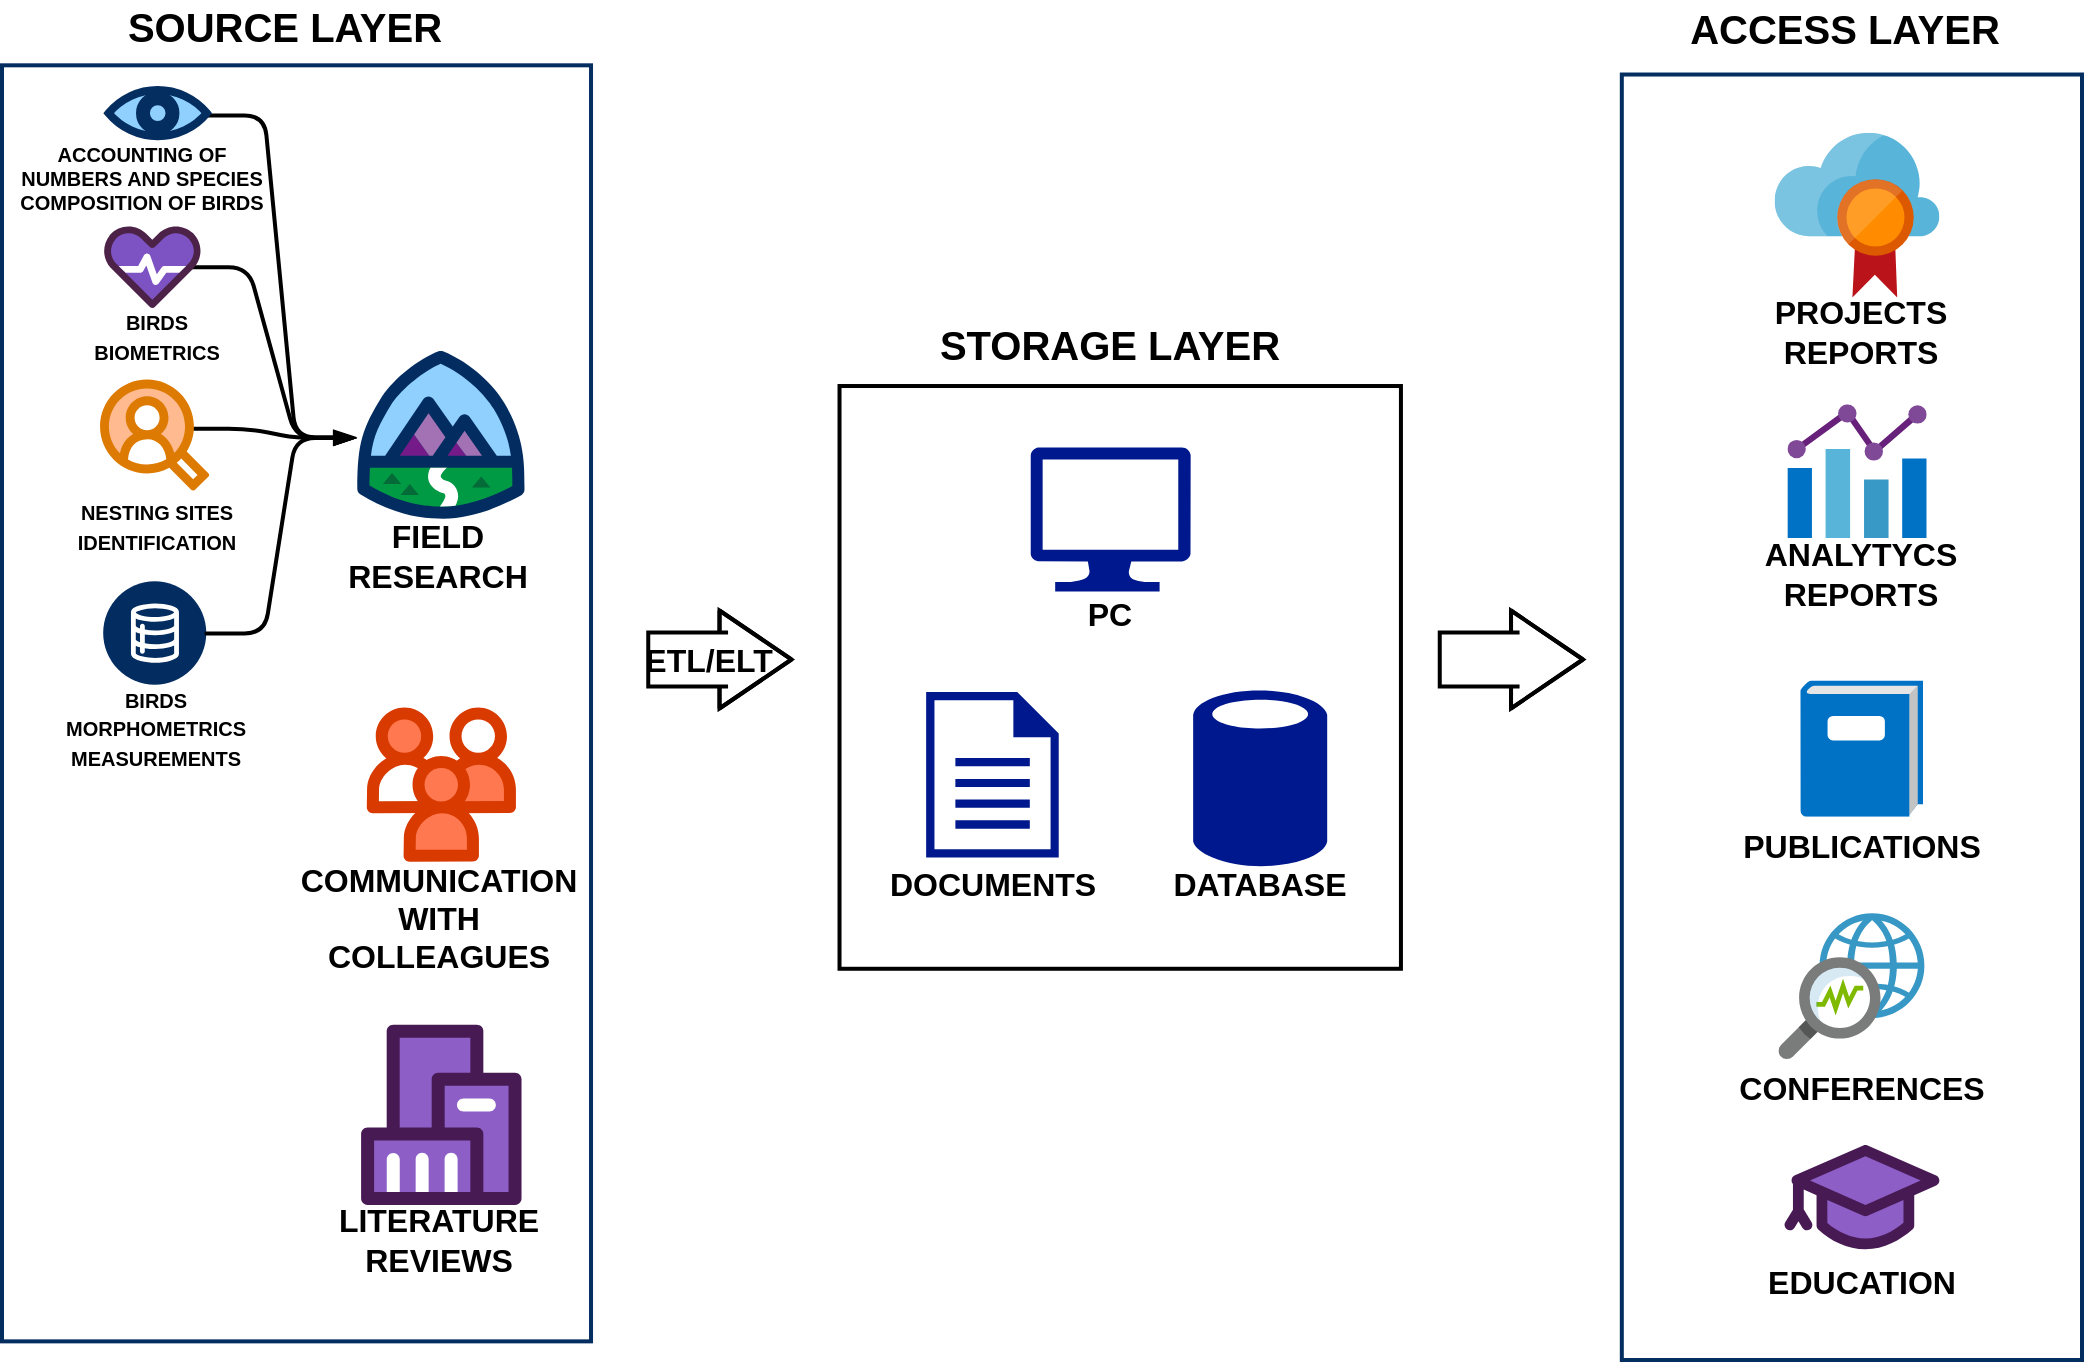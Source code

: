 <mxfile version="24.5.1" type="device">
  <diagram name="Страница — 1" id="TXNu3GUkeqNnDBEirAWe">
    <mxGraphModel dx="1114" dy="805" grid="1" gridSize="10" guides="1" tooltips="1" connect="1" arrows="1" fold="1" page="1" pageScale="1" pageWidth="1169" pageHeight="827" math="0" shadow="0">
      <root>
        <mxCell id="0" />
        <mxCell id="1" parent="0" />
        <mxCell id="V4rfe2tWnRE6PDT2mExF-47" value="" style="group;strokeWidth=2;strokeColor=default;fillColor=default;container=0;" vertex="1" connectable="0" parent="1">
          <mxGeometry x="528.761" y="253.008" width="280.708" height="291.375" as="geometry" />
        </mxCell>
        <mxCell id="V4rfe2tWnRE6PDT2mExF-48" value="&lt;b&gt;&lt;font style=&quot;font-size: 20px;&quot;&gt;STORAGE LAYER&lt;/font&gt;&lt;/b&gt;" style="text;html=1;align=center;verticalAlign=middle;whiteSpace=wrap;rounded=0;" vertex="1" parent="1">
          <mxGeometry x="575.524" y="217.997" width="176.424" height="27.949" as="geometry" />
        </mxCell>
        <mxCell id="V4rfe2tWnRE6PDT2mExF-57" value="" style="group" vertex="1" connectable="0" parent="1">
          <mxGeometry x="441.327" y="414.904" width="73.628" height="17.699" as="geometry" />
        </mxCell>
        <mxCell id="V4rfe2tWnRE6PDT2mExF-38" value="&lt;b&gt;&lt;font style=&quot;font-size: 16px;&quot;&gt;ETL/ELT&lt;/font&gt;&lt;/b&gt;" style="text;html=1;align=center;verticalAlign=middle;whiteSpace=wrap;rounded=0;" vertex="1" parent="V4rfe2tWnRE6PDT2mExF-57">
          <mxGeometry x="-1.943" y="-33.534" width="49.086" height="17.699" as="geometry" />
        </mxCell>
        <mxCell id="V4rfe2tWnRE6PDT2mExF-36" value="" style="endArrow=block;html=1;rounded=0;shape=flexArrow;width=26;endSize=11.33;strokeWidth=2;" edge="1" parent="1">
          <mxGeometry width="50" height="50" relative="1" as="geometry">
            <mxPoint x="432.124" y="389.753" as="sourcePoint" />
            <mxPoint x="505.752" y="389.753" as="targetPoint" />
            <Array as="points">
              <mxPoint x="473.029" y="389.753" />
            </Array>
          </mxGeometry>
        </mxCell>
        <mxCell id="V4rfe2tWnRE6PDT2mExF-4" value="" style="whiteSpace=wrap;html=1;imageAspect=1;absoluteArcSize=0;strokeColor=#042d60;strokeWidth=2;movable=1;resizable=1;rotatable=1;deletable=1;editable=1;locked=0;connectable=1;" vertex="1" parent="1">
          <mxGeometry x="110" y="92.66" width="294.513" height="638.025" as="geometry" />
        </mxCell>
        <mxCell id="V4rfe2tWnRE6PDT2mExF-5" value="&lt;b&gt;&lt;font style=&quot;font-size: 20px;&quot;&gt;SOURCE LAYER&lt;/font&gt;&lt;/b&gt;" style="text;html=1;align=center;verticalAlign=middle;whiteSpace=wrap;rounded=0;" vertex="1" parent="1">
          <mxGeometry x="169.429" y="60" width="165.003" height="25.19" as="geometry" />
        </mxCell>
        <mxCell id="V4rfe2tWnRE6PDT2mExF-10" value="" style="verticalLabelPosition=bottom;aspect=fixed;html=1;shape=mxgraph.salesforce.learning;" vertex="1" parent="1">
          <mxGeometry x="287.549" y="235.376" width="83.979" height="83.979" as="geometry" />
        </mxCell>
        <mxCell id="V4rfe2tWnRE6PDT2mExF-11" value="&lt;b&gt;&lt;font style=&quot;font-size: 16px;&quot;&gt;FIELD RESEARCH&lt;/font&gt;&lt;/b&gt;" style="text;html=1;align=center;verticalAlign=middle;whiteSpace=wrap;rounded=0;" vertex="1" parent="1">
          <mxGeometry x="292.243" y="325.456" width="71.525" height="25.185" as="geometry" />
        </mxCell>
        <mxCell id="V4rfe2tWnRE6PDT2mExF-12" value="&lt;b&gt;ACCOUNTING OF NUMBERS AND SPECIES COMPOSITION OF BIRDS&lt;/b&gt;" style="text;html=1;align=center;verticalAlign=middle;whiteSpace=wrap;rounded=0;fontSize=10;" vertex="1" parent="1">
          <mxGeometry x="112" y="125.73" width="136.44" height="45.85" as="geometry" />
        </mxCell>
        <mxCell id="V4rfe2tWnRE6PDT2mExF-13" value="" style="edgeStyle=entityRelationEdgeStyle;fontSize=12;html=1;endArrow=blockThin;endFill=1;startArrow=none;rounded=1;startFill=0;curved=0;strokeWidth=2;entryX=-0.011;entryY=0.507;entryDx=0;entryDy=0;entryPerimeter=0;exitX=0.971;exitY=0.621;exitDx=0;exitDy=0;exitPerimeter=0;" edge="1" parent="1">
          <mxGeometry width="60" height="60" relative="1" as="geometry">
            <mxPoint x="211.252" y="117.752" as="sourcePoint" />
            <mxPoint x="286.731" y="278.687" as="targetPoint" />
            <Array as="points">
              <mxPoint x="286.708" y="285.747" />
            </Array>
          </mxGeometry>
        </mxCell>
        <mxCell id="V4rfe2tWnRE6PDT2mExF-14" value="" style="html=1;verticalLabelPosition=bottom;align=center;labelBackgroundColor=#ffffff;verticalAlign=top;strokeWidth=4;strokeColor=#042d60;shadow=0;dashed=0;shape=mxgraph.ios7.icons.eye;fillColor=#90d0fe;fillStyle=auto;aspect=fixed;gradientColor=none;" vertex="1" parent="1">
          <mxGeometry x="163.278" y="105.021" width="49.159" height="23.104" as="geometry" />
        </mxCell>
        <mxCell id="V4rfe2tWnRE6PDT2mExF-17" value="&lt;b&gt;&lt;font style=&quot;font-size: 10px;&quot;&gt;BIRDS BIOMETRICS&lt;/font&gt;&lt;/b&gt;" style="text;html=1;align=center;verticalAlign=middle;whiteSpace=wrap;rounded=0;" vertex="1" parent="1">
          <mxGeometry x="157.476" y="214.917" width="61.006" height="25.185" as="geometry" />
        </mxCell>
        <mxCell id="V4rfe2tWnRE6PDT2mExF-21" value="&lt;b&gt;&lt;font style=&quot;font-size: 10px;&quot;&gt;NESTING SITES IDENTIFICATION&lt;/font&gt;&lt;/b&gt;" style="text;html=1;align=center;verticalAlign=middle;whiteSpace=wrap;rounded=0;" vertex="1" parent="1">
          <mxGeometry x="154.32" y="310.089" width="67.317" height="25.185" as="geometry" />
        </mxCell>
        <mxCell id="V4rfe2tWnRE6PDT2mExF-22" value="" style="verticalLabelPosition=bottom;aspect=fixed;html=1;shape=mxgraph.salesforce.data2;" vertex="1" parent="1">
          <mxGeometry x="160.488" y="350.64" width="51.739" height="51.739" as="geometry" />
        </mxCell>
        <mxCell id="V4rfe2tWnRE6PDT2mExF-23" value="&lt;b&gt;&lt;font style=&quot;font-size: 10px;&quot;&gt;BIRDS MORPHOMETRICS MEASUREMENTS&lt;/font&gt;&lt;/b&gt;" style="text;html=1;align=center;verticalAlign=middle;whiteSpace=wrap;rounded=0;" vertex="1" parent="1">
          <mxGeometry x="142.521" y="403.268" width="87.933" height="41.975" as="geometry" />
        </mxCell>
        <mxCell id="V4rfe2tWnRE6PDT2mExF-25" value="" style="edgeStyle=entityRelationEdgeStyle;fontSize=12;html=1;endArrow=blockThin;endFill=1;startArrow=none;rounded=1;startFill=0;curved=0;strokeWidth=2;exitX=0.858;exitY=0.516;exitDx=0;exitDy=0;exitPerimeter=0;entryX=-0.001;entryY=0.488;entryDx=0;entryDy=0;entryPerimeter=0;" edge="1" parent="1" source="V4rfe2tWnRE6PDT2mExF-16">
          <mxGeometry width="60" height="60" relative="1" as="geometry">
            <mxPoint x="214.359" y="222.782" as="sourcePoint" />
            <mxPoint x="286.732" y="279.047" as="targetPoint" />
            <Array as="points">
              <mxPoint x="294.281" y="295.821" />
            </Array>
          </mxGeometry>
        </mxCell>
        <mxCell id="V4rfe2tWnRE6PDT2mExF-26" value="" style="edgeStyle=entityRelationEdgeStyle;fontSize=12;html=1;endArrow=blockThin;endFill=1;startArrow=none;rounded=1;startFill=0;curved=0;strokeWidth=2;exitX=0.809;exitY=0.441;exitDx=0;exitDy=0;exitPerimeter=0;" edge="1" parent="1" source="V4rfe2tWnRE6PDT2mExF-20">
          <mxGeometry width="60" height="60" relative="1" as="geometry">
            <mxPoint x="210.964" y="305.039" as="sourcePoint" />
            <mxPoint x="286.708" y="279.031" as="targetPoint" />
            <Array as="points">
              <mxPoint x="337.196" y="369.697" />
            </Array>
          </mxGeometry>
        </mxCell>
        <mxCell id="V4rfe2tWnRE6PDT2mExF-27" value="" style="edgeStyle=entityRelationEdgeStyle;fontSize=12;html=1;endArrow=blockThin;endFill=1;startArrow=none;rounded=1;startFill=0;curved=0;strokeWidth=2;entryX=-0.06;entryY=0.488;entryDx=0;entryDy=0;entryPerimeter=0;exitX=0.985;exitY=0.504;exitDx=0;exitDy=0;exitPerimeter=0;" edge="1" parent="1" source="V4rfe2tWnRE6PDT2mExF-22">
          <mxGeometry width="60" height="60" relative="1" as="geometry">
            <mxPoint x="219.391" y="405.796" as="sourcePoint" />
            <mxPoint x="286.705" y="279.047" as="targetPoint" />
            <Array as="points">
              <mxPoint x="316.159" y="312.611" />
            </Array>
          </mxGeometry>
        </mxCell>
        <mxCell id="V4rfe2tWnRE6PDT2mExF-20" value="" style="verticalLabelPosition=bottom;aspect=fixed;html=1;shape=mxgraph.salesforce.marketing;" vertex="1" parent="1">
          <mxGeometry x="158.492" y="249.752" width="55.713" height="55.713" as="geometry" />
        </mxCell>
        <mxCell id="V4rfe2tWnRE6PDT2mExF-16" value="" style="verticalLabelPosition=bottom;aspect=fixed;html=1;shape=mxgraph.salesforce.health;" vertex="1" parent="1">
          <mxGeometry x="159.744" y="171.58" width="50.715" height="42.604" as="geometry" />
        </mxCell>
        <mxCell id="V4rfe2tWnRE6PDT2mExF-29" value="" style="verticalLabelPosition=bottom;aspect=fixed;html=1;shape=mxgraph.salesforce.employees;" vertex="1" parent="1">
          <mxGeometry x="292.245" y="413.708" width="74.844" height="77.162" as="geometry" />
        </mxCell>
        <mxCell id="V4rfe2tWnRE6PDT2mExF-31" value="&lt;font style=&quot;font-size: 16px;&quot;&gt;&lt;b&gt;COMMUNICATION WITH COLLEAGUES&lt;/b&gt;&lt;/font&gt;" style="text;html=1;align=center;verticalAlign=middle;whiteSpace=wrap;rounded=0;" vertex="1" parent="1">
          <mxGeometry x="260.688" y="502.463" width="134.635" height="33.58" as="geometry" />
        </mxCell>
        <mxCell id="V4rfe2tWnRE6PDT2mExF-33" value="" style="verticalLabelPosition=bottom;aspect=fixed;html=1;shape=mxgraph.salesforce.industries;" vertex="1" parent="1">
          <mxGeometry x="289.549" y="572.326" width="80.21" height="90.124" as="geometry" />
        </mxCell>
        <mxCell id="V4rfe2tWnRE6PDT2mExF-34" value="&lt;b&gt;&lt;font style=&quot;font-size: 16px;&quot;&gt;LITERATURE REVIEWS&lt;/font&gt;&lt;/b&gt;" style="text;html=1;align=center;verticalAlign=middle;whiteSpace=wrap;rounded=0;" vertex="1" parent="1">
          <mxGeometry x="277.518" y="664.003" width="100.976" height="32.741" as="geometry" />
        </mxCell>
        <mxCell id="V4rfe2tWnRE6PDT2mExF-76" value="" style="group" vertex="1" connectable="0" parent="1">
          <mxGeometry x="560.07" y="283.64" width="218.085" height="230.106" as="geometry" />
        </mxCell>
        <mxCell id="V4rfe2tWnRE6PDT2mExF-41" value="" style="sketch=0;aspect=fixed;pointerEvents=1;shadow=0;dashed=0;html=1;strokeColor=none;labelPosition=center;verticalLabelPosition=bottom;verticalAlign=top;align=center;fillColor=#00188D;shape=mxgraph.mscae.enterprise.database_generic" vertex="1" parent="V4rfe2tWnRE6PDT2mExF-76">
          <mxGeometry x="145.51" y="120.347" width="67.016" height="90.563" as="geometry" />
        </mxCell>
        <mxCell id="V4rfe2tWnRE6PDT2mExF-42" value="" style="sketch=0;aspect=fixed;pointerEvents=1;shadow=0;dashed=0;html=1;strokeColor=none;labelPosition=center;verticalLabelPosition=bottom;verticalAlign=top;align=center;fillColor=#00188D;shape=mxgraph.mscae.enterprise.document" vertex="1" parent="V4rfe2tWnRE6PDT2mExF-76">
          <mxGeometry x="12.005" y="122.307" width="66.284" height="82.855" as="geometry" />
        </mxCell>
        <mxCell id="V4rfe2tWnRE6PDT2mExF-43" value="" style="sketch=0;aspect=fixed;pointerEvents=1;shadow=0;dashed=0;html=1;strokeColor=none;labelPosition=center;verticalLabelPosition=bottom;verticalAlign=top;align=center;fillColor=#00188D;shape=mxgraph.azure.computer" vertex="1" parent="V4rfe2tWnRE6PDT2mExF-76">
          <mxGeometry x="64.185" width="80.073" height="72.065" as="geometry" />
        </mxCell>
        <mxCell id="V4rfe2tWnRE6PDT2mExF-44" value="&lt;b&gt;&lt;font style=&quot;font-size: 16px;&quot;&gt;PC&lt;/font&gt;&lt;/b&gt;" style="text;html=1;align=center;verticalAlign=middle;whiteSpace=wrap;rounded=0;" vertex="1" parent="V4rfe2tWnRE6PDT2mExF-76">
          <mxGeometry x="80.363" y="71.208" width="48.121" height="23.521" as="geometry" />
        </mxCell>
        <mxCell id="V4rfe2tWnRE6PDT2mExF-45" value="&lt;b&gt;&lt;font style=&quot;font-size: 16px;&quot;&gt;DATABASE&lt;/font&gt;&lt;/b&gt;" style="text;html=1;align=center;verticalAlign=middle;whiteSpace=wrap;rounded=0;" vertex="1" parent="V4rfe2tWnRE6PDT2mExF-76">
          <mxGeometry x="140.289" y="206.586" width="77.796" height="23.521" as="geometry" />
        </mxCell>
        <mxCell id="V4rfe2tWnRE6PDT2mExF-46" value="&lt;b&gt;&lt;font style=&quot;font-size: 16px;&quot;&gt;DOCUMENTS&lt;/font&gt;&lt;/b&gt;" style="text;html=1;align=center;verticalAlign=middle;whiteSpace=wrap;rounded=0;" vertex="1" parent="V4rfe2tWnRE6PDT2mExF-76">
          <mxGeometry y="206.586" width="90.629" height="23.521" as="geometry" />
        </mxCell>
        <mxCell id="V4rfe2tWnRE6PDT2mExF-77" value="" style="group" vertex="1" connectable="0" parent="1">
          <mxGeometry x="919.912" y="60" width="230.088" height="680" as="geometry" />
        </mxCell>
        <mxCell id="V4rfe2tWnRE6PDT2mExF-54" value="" style="whiteSpace=wrap;html=1;imageAspect=1;absoluteArcSize=0;strokeColor=#042d60;strokeWidth=2;" vertex="1" parent="V4rfe2tWnRE6PDT2mExF-77">
          <mxGeometry y="37.26" width="230.088" height="642.74" as="geometry" />
        </mxCell>
        <mxCell id="V4rfe2tWnRE6PDT2mExF-55" value="&lt;b&gt;&lt;font style=&quot;font-size: 20px;&quot;&gt;ACCESS LAYER&lt;/font&gt;&lt;/b&gt;" style="text;html=1;align=center;verticalAlign=middle;whiteSpace=wrap;rounded=0;" vertex="1" parent="V4rfe2tWnRE6PDT2mExF-77">
          <mxGeometry x="30" width="163.27" height="27.95" as="geometry" />
        </mxCell>
        <mxCell id="V4rfe2tWnRE6PDT2mExF-66" value="" style="image;sketch=0;aspect=fixed;html=1;points=[];align=center;fontSize=12;image=img/lib/mscae/Advisor.svg;" vertex="1" parent="V4rfe2tWnRE6PDT2mExF-77">
          <mxGeometry x="76.389" y="66.342" width="82.416" height="82.416" as="geometry" />
        </mxCell>
        <mxCell id="V4rfe2tWnRE6PDT2mExF-67" value="" style="image;sketch=0;aspect=fixed;html=1;points=[];align=center;fontSize=12;image=img/lib/mscae/Log.svg;" vertex="1" parent="V4rfe2tWnRE6PDT2mExF-77">
          <mxGeometry x="89.228" y="340.205" width="61.4" height="68.222" as="geometry" />
        </mxCell>
        <mxCell id="V4rfe2tWnRE6PDT2mExF-68" value="" style="image;sketch=0;aspect=fixed;html=1;points=[];align=center;fontSize=12;image=img/lib/mscae/Chart.svg;" vertex="1" parent="V4rfe2tWnRE6PDT2mExF-77">
          <mxGeometry x="82.804" y="202.137" width="69.642" height="66.849" as="geometry" />
        </mxCell>
        <mxCell id="V4rfe2tWnRE6PDT2mExF-69" value="" style="image;sketch=0;aspect=fixed;html=1;points=[];align=center;fontSize=12;image=img/lib/mscae/Network_watcher.svg;" vertex="1" parent="V4rfe2tWnRE6PDT2mExF-77">
          <mxGeometry x="78.23" y="456.438" width="73.259" height="73.259" as="geometry" />
        </mxCell>
        <mxCell id="V4rfe2tWnRE6PDT2mExF-70" value="&lt;b&gt;&lt;font style=&quot;font-size: 16px;&quot;&gt;PROJECTS REPORTS&lt;/font&gt;&lt;/b&gt;" style="text;html=1;align=center;verticalAlign=middle;whiteSpace=wrap;rounded=0;" vertex="1" parent="V4rfe2tWnRE6PDT2mExF-77">
          <mxGeometry x="78.23" y="152.152" width="82.832" height="27.945" as="geometry" />
        </mxCell>
        <mxCell id="V4rfe2tWnRE6PDT2mExF-71" value="" style="verticalLabelPosition=bottom;aspect=fixed;html=1;shape=mxgraph.salesforce.education;" vertex="1" parent="V4rfe2tWnRE6PDT2mExF-77">
          <mxGeometry x="80.89" y="572.42" width="77.984" height="52.252" as="geometry" />
        </mxCell>
        <mxCell id="V4rfe2tWnRE6PDT2mExF-72" value="&lt;b&gt;&lt;font style=&quot;font-size: 16px;&quot;&gt;ANALYTYCS REPORTS&lt;/font&gt;&lt;/b&gt;" style="text;html=1;align=center;verticalAlign=middle;whiteSpace=wrap;rounded=0;" vertex="1" parent="V4rfe2tWnRE6PDT2mExF-77">
          <mxGeometry x="88.354" y="273.472" width="62.584" height="27.945" as="geometry" />
        </mxCell>
        <mxCell id="V4rfe2tWnRE6PDT2mExF-73" value="&lt;b&gt;&lt;font style=&quot;font-size: 16px;&quot;&gt;PUBLICATIONS&lt;/font&gt;&lt;/b&gt;" style="text;html=1;align=center;verticalAlign=middle;whiteSpace=wrap;rounded=0;" vertex="1" parent="V4rfe2tWnRE6PDT2mExF-77">
          <mxGeometry x="60.256" y="408.932" width="119.646" height="27.945" as="geometry" />
        </mxCell>
        <mxCell id="V4rfe2tWnRE6PDT2mExF-74" value="&lt;b&gt;&lt;font style=&quot;font-size: 16px;&quot;&gt;CONFERENCES&lt;/font&gt;&lt;/b&gt;" style="text;html=1;align=center;verticalAlign=middle;whiteSpace=wrap;rounded=0;" vertex="1" parent="V4rfe2tWnRE6PDT2mExF-77">
          <mxGeometry x="52.893" y="530.027" width="134.372" height="27.945" as="geometry" />
        </mxCell>
        <mxCell id="V4rfe2tWnRE6PDT2mExF-75" value="&lt;b&gt;&lt;font style=&quot;font-size: 16px;&quot;&gt;EDUCATION&lt;/font&gt;&lt;/b&gt;" style="text;html=1;align=center;verticalAlign=middle;whiteSpace=wrap;rounded=0;" vertex="1" parent="V4rfe2tWnRE6PDT2mExF-77">
          <mxGeometry x="67.158" y="626.904" width="105.841" height="27.945" as="geometry" />
        </mxCell>
        <mxCell id="V4rfe2tWnRE6PDT2mExF-78" value="" style="endArrow=block;html=1;rounded=0;shape=flexArrow;width=26;endSize=11.33;strokeWidth=2;" edge="1" parent="1">
          <mxGeometry width="50" height="50" relative="1" as="geometry">
            <mxPoint x="827.876" y="389.753" as="sourcePoint" />
            <mxPoint x="901.504" y="389.753" as="targetPoint" />
            <Array as="points">
              <mxPoint x="868.781" y="389.753" />
            </Array>
          </mxGeometry>
        </mxCell>
      </root>
    </mxGraphModel>
  </diagram>
</mxfile>
